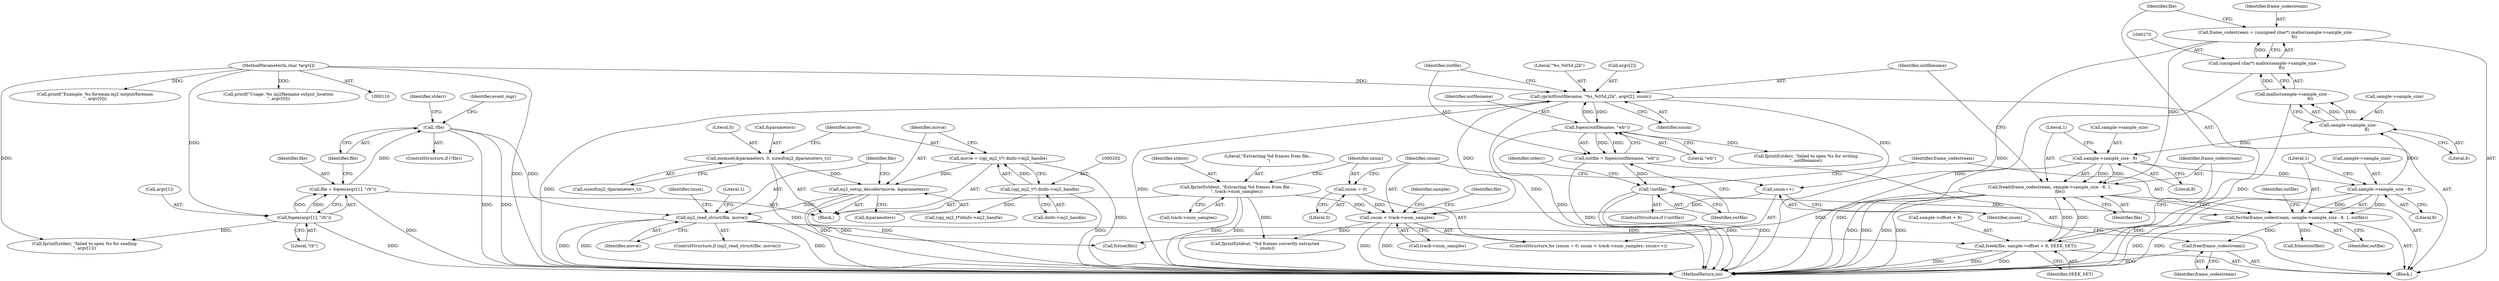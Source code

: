 digraph "0_openjpeg_6d8c0c06ee32dc03ba80acd48334e98728e56cf5@API" {
"1000327" [label="(Call,free(frame_codestream))"];
"1000316" [label="(Call,fwrite(frame_codestream, sample->sample_size - 8, 1, outfile))"];
"1000285" [label="(Call,fread(frame_codestream, sample->sample_size - 8, 1,\n               file))"];
"1000267" [label="(Call,frame_codestream = (unsigned char*) malloc(sample->sample_size -\n                           8))"];
"1000269" [label="(Call,(unsigned char*) malloc(sample->sample_size -\n                           8))"];
"1000271" [label="(Call,malloc(sample->sample_size -\n                           8))"];
"1000272" [label="(Call,sample->sample_size -\n                           8)"];
"1000318" [label="(Call,sample->sample_size - 8)"];
"1000287" [label="(Call,sample->sample_size - 8)"];
"1000277" [label="(Call,fseek(file, sample->offset + 8, SEEK_SET))"];
"1000211" [label="(Call,mj2_read_struct(file, movie))"];
"1000151" [label="(Call,!file)"];
"1000143" [label="(Call,file = fopen(argv[1], \"rb\"))"];
"1000145" [label="(Call,fopen(argv[1], \"rb\"))"];
"1000112" [label="(MethodParameterIn,char *argv[])"];
"1000206" [label="(Call,mj2_setup_decoder(movie, &parameters))"];
"1000199" [label="(Call,movie = (opj_mj2_t*) dinfo->mj2_handle)"];
"1000201" [label="(Call,(opj_mj2_t*) dinfo->mj2_handle)"];
"1000193" [label="(Call,memset(&parameters, 0, sizeof(mj2_dparameters_t)))"];
"1000307" [label="(Call,!outfile)"];
"1000301" [label="(Call,outfile = fopen(outfilename, \"wb\"))"];
"1000303" [label="(Call,fopen(outfilename, \"wb\"))"];
"1000294" [label="(Call,sprintf(outfilename, \"%s_%05d.j2k\", argv[2], snum))"];
"1000251" [label="(Call,snum < track->num_samples)"];
"1000256" [label="(Call,snum++)"];
"1000248" [label="(Call,snum = 0)"];
"1000241" [label="(Call,fprintf(stdout, \"Extracting %d frames from file...\n\", track->num_samples))"];
"1000257" [label="(Identifier,snum)"];
"1000296" [label="(Literal,\"%s_%05d.j2k\")"];
"1000284" [label="(Identifier,SEEK_SET)"];
"1000149" [label="(Literal,\"rb\")"];
"1000297" [label="(Call,argv[2])"];
"1000194" [label="(Call,&parameters)"];
"1000316" [label="(Call,fwrite(frame_codestream, sample->sample_size - 8, 1, outfile))"];
"1000323" [label="(Literal,1)"];
"1000146" [label="(Call,argv[1])"];
"1000304" [label="(Identifier,outfilename)"];
"1000150" [label="(ControlStructure,if (!file))"];
"1000144" [label="(Identifier,file)"];
"1000145" [label="(Call,fopen(argv[1], \"rb\"))"];
"1000248" [label="(Call,snum = 0)"];
"1000154" [label="(Call,fprintf(stderr, \"failed to open %s for reading\n\", argv[1]))"];
"1000151" [label="(Call,!file)"];
"1000319" [label="(Call,sample->sample_size)"];
"1000256" [label="(Call,snum++)"];
"1000278" [label="(Identifier,file)"];
"1000206" [label="(Call,mj2_setup_decoder(movie, &parameters))"];
"1000285" [label="(Call,fread(frame_codestream, sample->sample_size - 8, 1,\n               file))"];
"1000213" [label="(Identifier,movie)"];
"1000311" [label="(Identifier,stderr)"];
"1000258" [label="(Block,)"];
"1000244" [label="(Call,track->num_samples)"];
"1000251" [label="(Call,snum < track->num_samples)"];
"1000328" [label="(Identifier,frame_codestream)"];
"1000291" [label="(Literal,8)"];
"1000193" [label="(Call,memset(&parameters, 0, sizeof(mj2_dparameters_t)))"];
"1000216" [label="(Literal,1)"];
"1000306" [label="(ControlStructure,if (!outfile))"];
"1000293" [label="(Identifier,file)"];
"1000267" [label="(Call,frame_codestream = (unsigned char*) malloc(sample->sample_size -\n                           8))"];
"1000346" [label="(MethodReturn,int)"];
"1000207" [label="(Identifier,movie)"];
"1000277" [label="(Call,fseek(file, sample->offset + 8, SEEK_SET))"];
"1000295" [label="(Identifier,outfilename)"];
"1000199" [label="(Call,movie = (opj_mj2_t*) dinfo->mj2_handle)"];
"1000325" [label="(Call,fclose(outfile))"];
"1000242" [label="(Identifier,stdout)"];
"1000329" [label="(Call,fclose(file))"];
"1000208" [label="(Call,&parameters)"];
"1000331" [label="(Call,fprintf(stdout, \"%d frames correctly extracted\n\", snum))"];
"1000243" [label="(Literal,\"Extracting %d frames from file...\n\")"];
"1000305" [label="(Literal,\"wb\")"];
"1000247" [label="(ControlStructure,for (snum = 0; snum < track->num_samples; snum++))"];
"1000327" [label="(Call,free(frame_codestream))"];
"1000249" [label="(Identifier,snum)"];
"1000212" [label="(Identifier,file)"];
"1000196" [label="(Literal,0)"];
"1000302" [label="(Identifier,outfile)"];
"1000253" [label="(Call,track->num_samples)"];
"1000218" [label="(Identifier,tnum)"];
"1000303" [label="(Call,fopen(outfilename, \"wb\"))"];
"1000339" [label="(Call,(opj_mj2_t*)dinfo->mj2_handle)"];
"1000279" [label="(Call,sample->offset + 8)"];
"1000310" [label="(Call,fprintf(stderr, \"failed to open %s for writing\n\", outfilename))"];
"1000250" [label="(Literal,0)"];
"1000241" [label="(Call,fprintf(stdout, \"Extracting %d frames from file...\n\", track->num_samples))"];
"1000330" [label="(Identifier,file)"];
"1000260" [label="(Identifier,sample)"];
"1000211" [label="(Call,mj2_read_struct(file, movie))"];
"1000113" [label="(Block,)"];
"1000288" [label="(Call,sample->sample_size)"];
"1000318" [label="(Call,sample->sample_size - 8)"];
"1000301" [label="(Call,outfile = fopen(outfilename, \"wb\"))"];
"1000307" [label="(Call,!outfile)"];
"1000143" [label="(Call,file = fopen(argv[1], \"rb\"))"];
"1000294" [label="(Call,sprintf(outfilename, \"%s_%05d.j2k\", argv[2], snum))"];
"1000268" [label="(Identifier,frame_codestream)"];
"1000322" [label="(Literal,8)"];
"1000197" [label="(Call,sizeof(mj2_dparameters_t))"];
"1000164" [label="(Identifier,event_mgr)"];
"1000210" [label="(ControlStructure,if (mj2_read_struct(file, movie)))"];
"1000273" [label="(Call,sample->sample_size)"];
"1000155" [label="(Identifier,stderr)"];
"1000203" [label="(Call,dinfo->mj2_handle)"];
"1000286" [label="(Identifier,frame_codestream)"];
"1000201" [label="(Call,(opj_mj2_t*) dinfo->mj2_handle)"];
"1000272" [label="(Call,sample->sample_size -\n                           8)"];
"1000136" [label="(Call,printf(\"Example: %s foreman.mj2 output/foreman\n\", argv[0]))"];
"1000300" [label="(Identifier,snum)"];
"1000271" [label="(Call,malloc(sample->sample_size -\n                           8))"];
"1000269" [label="(Call,(unsigned char*) malloc(sample->sample_size -\n                           8))"];
"1000112" [label="(MethodParameterIn,char *argv[])"];
"1000287" [label="(Call,sample->sample_size - 8)"];
"1000200" [label="(Identifier,movie)"];
"1000152" [label="(Identifier,file)"];
"1000317" [label="(Identifier,frame_codestream)"];
"1000292" [label="(Literal,1)"];
"1000308" [label="(Identifier,outfile)"];
"1000324" [label="(Identifier,outfile)"];
"1000252" [label="(Identifier,snum)"];
"1000276" [label="(Literal,8)"];
"1000131" [label="(Call,printf(\"Usage: %s mj2filename output_location\n\", argv[0]))"];
"1000326" [label="(Identifier,outfile)"];
"1000327" -> "1000258"  [label="AST: "];
"1000327" -> "1000328"  [label="CFG: "];
"1000328" -> "1000327"  [label="AST: "];
"1000257" -> "1000327"  [label="CFG: "];
"1000327" -> "1000346"  [label="DDG: "];
"1000316" -> "1000327"  [label="DDG: "];
"1000316" -> "1000258"  [label="AST: "];
"1000316" -> "1000324"  [label="CFG: "];
"1000317" -> "1000316"  [label="AST: "];
"1000318" -> "1000316"  [label="AST: "];
"1000323" -> "1000316"  [label="AST: "];
"1000324" -> "1000316"  [label="AST: "];
"1000326" -> "1000316"  [label="CFG: "];
"1000316" -> "1000346"  [label="DDG: "];
"1000316" -> "1000346"  [label="DDG: "];
"1000285" -> "1000316"  [label="DDG: "];
"1000318" -> "1000316"  [label="DDG: "];
"1000318" -> "1000316"  [label="DDG: "];
"1000307" -> "1000316"  [label="DDG: "];
"1000316" -> "1000325"  [label="DDG: "];
"1000285" -> "1000258"  [label="AST: "];
"1000285" -> "1000293"  [label="CFG: "];
"1000286" -> "1000285"  [label="AST: "];
"1000287" -> "1000285"  [label="AST: "];
"1000292" -> "1000285"  [label="AST: "];
"1000293" -> "1000285"  [label="AST: "];
"1000295" -> "1000285"  [label="CFG: "];
"1000285" -> "1000346"  [label="DDG: "];
"1000285" -> "1000346"  [label="DDG: "];
"1000285" -> "1000346"  [label="DDG: "];
"1000285" -> "1000346"  [label="DDG: "];
"1000285" -> "1000277"  [label="DDG: "];
"1000267" -> "1000285"  [label="DDG: "];
"1000287" -> "1000285"  [label="DDG: "];
"1000287" -> "1000285"  [label="DDG: "];
"1000277" -> "1000285"  [label="DDG: "];
"1000285" -> "1000329"  [label="DDG: "];
"1000267" -> "1000258"  [label="AST: "];
"1000267" -> "1000269"  [label="CFG: "];
"1000268" -> "1000267"  [label="AST: "];
"1000269" -> "1000267"  [label="AST: "];
"1000278" -> "1000267"  [label="CFG: "];
"1000267" -> "1000346"  [label="DDG: "];
"1000269" -> "1000267"  [label="DDG: "];
"1000269" -> "1000271"  [label="CFG: "];
"1000270" -> "1000269"  [label="AST: "];
"1000271" -> "1000269"  [label="AST: "];
"1000269" -> "1000346"  [label="DDG: "];
"1000271" -> "1000269"  [label="DDG: "];
"1000271" -> "1000272"  [label="CFG: "];
"1000272" -> "1000271"  [label="AST: "];
"1000271" -> "1000346"  [label="DDG: "];
"1000272" -> "1000271"  [label="DDG: "];
"1000272" -> "1000271"  [label="DDG: "];
"1000272" -> "1000276"  [label="CFG: "];
"1000273" -> "1000272"  [label="AST: "];
"1000276" -> "1000272"  [label="AST: "];
"1000318" -> "1000272"  [label="DDG: "];
"1000272" -> "1000287"  [label="DDG: "];
"1000318" -> "1000322"  [label="CFG: "];
"1000319" -> "1000318"  [label="AST: "];
"1000322" -> "1000318"  [label="AST: "];
"1000323" -> "1000318"  [label="CFG: "];
"1000318" -> "1000346"  [label="DDG: "];
"1000287" -> "1000318"  [label="DDG: "];
"1000287" -> "1000291"  [label="CFG: "];
"1000288" -> "1000287"  [label="AST: "];
"1000291" -> "1000287"  [label="AST: "];
"1000292" -> "1000287"  [label="CFG: "];
"1000287" -> "1000346"  [label="DDG: "];
"1000277" -> "1000258"  [label="AST: "];
"1000277" -> "1000284"  [label="CFG: "];
"1000278" -> "1000277"  [label="AST: "];
"1000279" -> "1000277"  [label="AST: "];
"1000284" -> "1000277"  [label="AST: "];
"1000286" -> "1000277"  [label="CFG: "];
"1000277" -> "1000346"  [label="DDG: "];
"1000277" -> "1000346"  [label="DDG: "];
"1000277" -> "1000346"  [label="DDG: "];
"1000211" -> "1000277"  [label="DDG: "];
"1000211" -> "1000210"  [label="AST: "];
"1000211" -> "1000213"  [label="CFG: "];
"1000212" -> "1000211"  [label="AST: "];
"1000213" -> "1000211"  [label="AST: "];
"1000216" -> "1000211"  [label="CFG: "];
"1000218" -> "1000211"  [label="CFG: "];
"1000211" -> "1000346"  [label="DDG: "];
"1000211" -> "1000346"  [label="DDG: "];
"1000211" -> "1000346"  [label="DDG: "];
"1000151" -> "1000211"  [label="DDG: "];
"1000206" -> "1000211"  [label="DDG: "];
"1000211" -> "1000329"  [label="DDG: "];
"1000151" -> "1000150"  [label="AST: "];
"1000151" -> "1000152"  [label="CFG: "];
"1000152" -> "1000151"  [label="AST: "];
"1000155" -> "1000151"  [label="CFG: "];
"1000164" -> "1000151"  [label="CFG: "];
"1000151" -> "1000346"  [label="DDG: "];
"1000151" -> "1000346"  [label="DDG: "];
"1000143" -> "1000151"  [label="DDG: "];
"1000143" -> "1000113"  [label="AST: "];
"1000143" -> "1000145"  [label="CFG: "];
"1000144" -> "1000143"  [label="AST: "];
"1000145" -> "1000143"  [label="AST: "];
"1000152" -> "1000143"  [label="CFG: "];
"1000143" -> "1000346"  [label="DDG: "];
"1000145" -> "1000143"  [label="DDG: "];
"1000145" -> "1000143"  [label="DDG: "];
"1000145" -> "1000149"  [label="CFG: "];
"1000146" -> "1000145"  [label="AST: "];
"1000149" -> "1000145"  [label="AST: "];
"1000145" -> "1000346"  [label="DDG: "];
"1000112" -> "1000145"  [label="DDG: "];
"1000145" -> "1000154"  [label="DDG: "];
"1000112" -> "1000110"  [label="AST: "];
"1000112" -> "1000346"  [label="DDG: "];
"1000112" -> "1000131"  [label="DDG: "];
"1000112" -> "1000136"  [label="DDG: "];
"1000112" -> "1000154"  [label="DDG: "];
"1000112" -> "1000294"  [label="DDG: "];
"1000206" -> "1000113"  [label="AST: "];
"1000206" -> "1000208"  [label="CFG: "];
"1000207" -> "1000206"  [label="AST: "];
"1000208" -> "1000206"  [label="AST: "];
"1000212" -> "1000206"  [label="CFG: "];
"1000206" -> "1000346"  [label="DDG: "];
"1000206" -> "1000346"  [label="DDG: "];
"1000199" -> "1000206"  [label="DDG: "];
"1000193" -> "1000206"  [label="DDG: "];
"1000199" -> "1000113"  [label="AST: "];
"1000199" -> "1000201"  [label="CFG: "];
"1000200" -> "1000199"  [label="AST: "];
"1000201" -> "1000199"  [label="AST: "];
"1000207" -> "1000199"  [label="CFG: "];
"1000199" -> "1000346"  [label="DDG: "];
"1000201" -> "1000199"  [label="DDG: "];
"1000201" -> "1000203"  [label="CFG: "];
"1000202" -> "1000201"  [label="AST: "];
"1000203" -> "1000201"  [label="AST: "];
"1000201" -> "1000346"  [label="DDG: "];
"1000201" -> "1000339"  [label="DDG: "];
"1000193" -> "1000113"  [label="AST: "];
"1000193" -> "1000197"  [label="CFG: "];
"1000194" -> "1000193"  [label="AST: "];
"1000196" -> "1000193"  [label="AST: "];
"1000197" -> "1000193"  [label="AST: "];
"1000200" -> "1000193"  [label="CFG: "];
"1000193" -> "1000346"  [label="DDG: "];
"1000307" -> "1000306"  [label="AST: "];
"1000307" -> "1000308"  [label="CFG: "];
"1000308" -> "1000307"  [label="AST: "];
"1000311" -> "1000307"  [label="CFG: "];
"1000317" -> "1000307"  [label="CFG: "];
"1000307" -> "1000346"  [label="DDG: "];
"1000307" -> "1000346"  [label="DDG: "];
"1000301" -> "1000307"  [label="DDG: "];
"1000301" -> "1000258"  [label="AST: "];
"1000301" -> "1000303"  [label="CFG: "];
"1000302" -> "1000301"  [label="AST: "];
"1000303" -> "1000301"  [label="AST: "];
"1000308" -> "1000301"  [label="CFG: "];
"1000301" -> "1000346"  [label="DDG: "];
"1000303" -> "1000301"  [label="DDG: "];
"1000303" -> "1000301"  [label="DDG: "];
"1000303" -> "1000305"  [label="CFG: "];
"1000304" -> "1000303"  [label="AST: "];
"1000305" -> "1000303"  [label="AST: "];
"1000303" -> "1000346"  [label="DDG: "];
"1000303" -> "1000294"  [label="DDG: "];
"1000294" -> "1000303"  [label="DDG: "];
"1000303" -> "1000310"  [label="DDG: "];
"1000294" -> "1000258"  [label="AST: "];
"1000294" -> "1000300"  [label="CFG: "];
"1000295" -> "1000294"  [label="AST: "];
"1000296" -> "1000294"  [label="AST: "];
"1000297" -> "1000294"  [label="AST: "];
"1000300" -> "1000294"  [label="AST: "];
"1000302" -> "1000294"  [label="CFG: "];
"1000294" -> "1000346"  [label="DDG: "];
"1000294" -> "1000346"  [label="DDG: "];
"1000294" -> "1000346"  [label="DDG: "];
"1000294" -> "1000256"  [label="DDG: "];
"1000251" -> "1000294"  [label="DDG: "];
"1000251" -> "1000247"  [label="AST: "];
"1000251" -> "1000253"  [label="CFG: "];
"1000252" -> "1000251"  [label="AST: "];
"1000253" -> "1000251"  [label="AST: "];
"1000260" -> "1000251"  [label="CFG: "];
"1000330" -> "1000251"  [label="CFG: "];
"1000251" -> "1000346"  [label="DDG: "];
"1000251" -> "1000346"  [label="DDG: "];
"1000256" -> "1000251"  [label="DDG: "];
"1000248" -> "1000251"  [label="DDG: "];
"1000241" -> "1000251"  [label="DDG: "];
"1000251" -> "1000331"  [label="DDG: "];
"1000256" -> "1000247"  [label="AST: "];
"1000256" -> "1000257"  [label="CFG: "];
"1000257" -> "1000256"  [label="AST: "];
"1000252" -> "1000256"  [label="CFG: "];
"1000248" -> "1000247"  [label="AST: "];
"1000248" -> "1000250"  [label="CFG: "];
"1000249" -> "1000248"  [label="AST: "];
"1000250" -> "1000248"  [label="AST: "];
"1000252" -> "1000248"  [label="CFG: "];
"1000241" -> "1000113"  [label="AST: "];
"1000241" -> "1000244"  [label="CFG: "];
"1000242" -> "1000241"  [label="AST: "];
"1000243" -> "1000241"  [label="AST: "];
"1000244" -> "1000241"  [label="AST: "];
"1000249" -> "1000241"  [label="CFG: "];
"1000241" -> "1000346"  [label="DDG: "];
"1000241" -> "1000346"  [label="DDG: "];
"1000241" -> "1000331"  [label="DDG: "];
}
